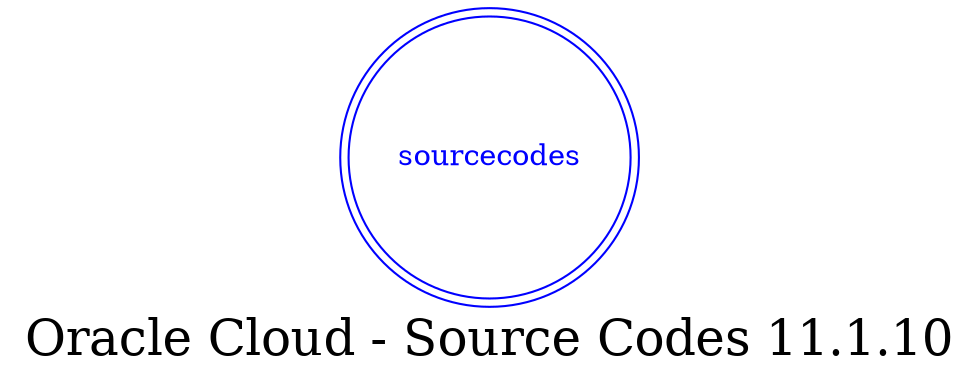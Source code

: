digraph LexiconGraph {
graph[label="Oracle Cloud - Source Codes 11.1.10", fontsize=24]
splines=true
"sourcecodes" [color=blue, fontcolor=blue, shape=doublecircle]
}
